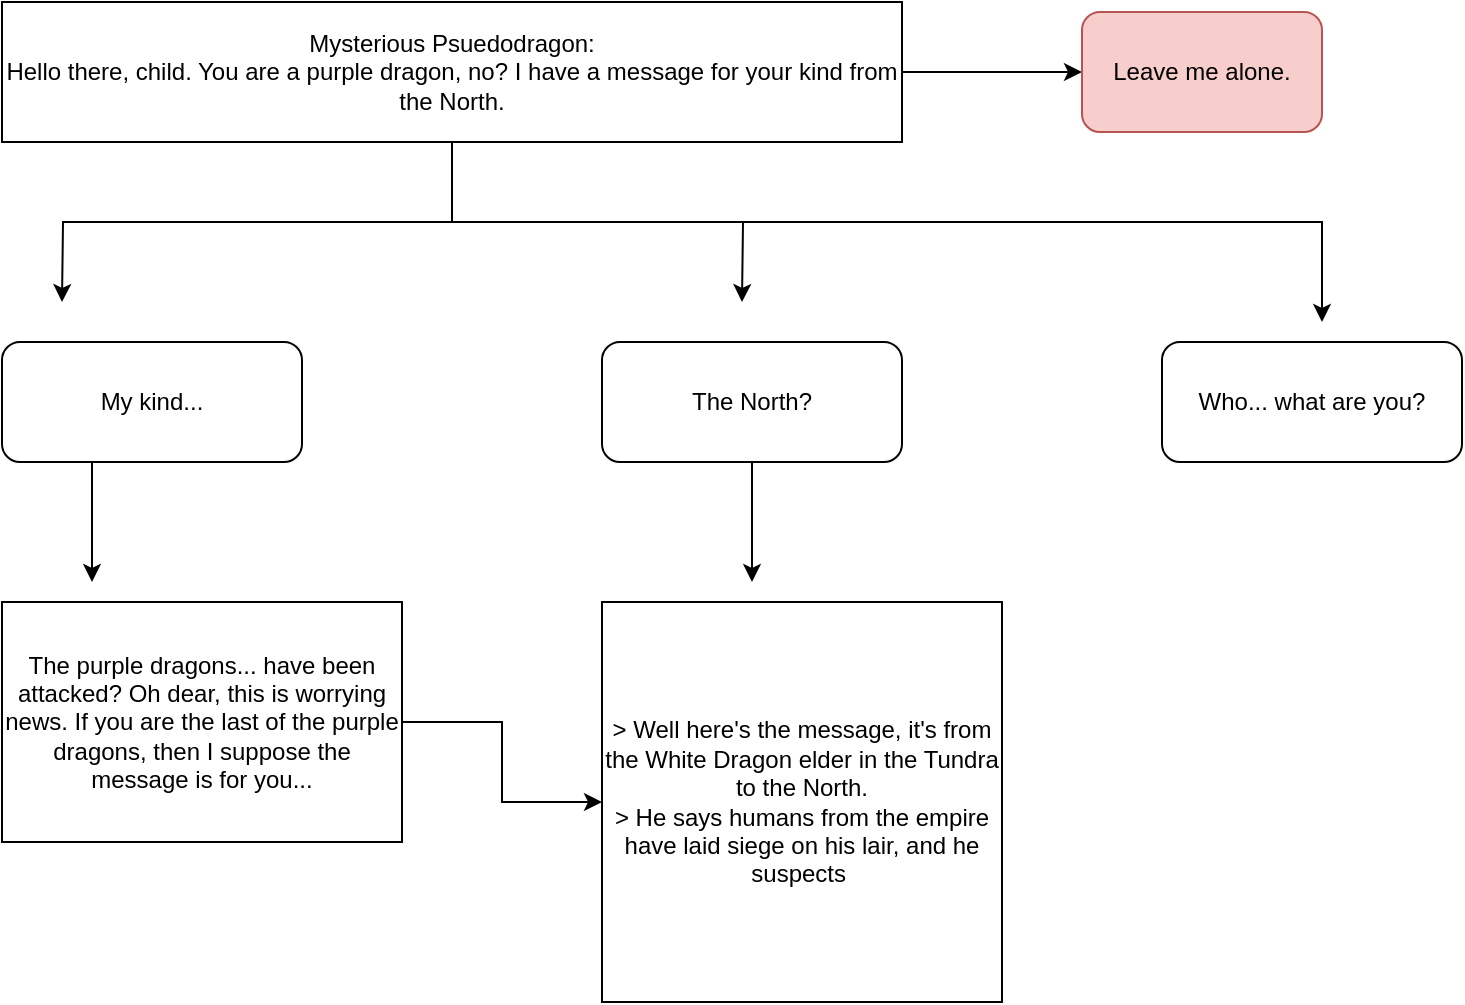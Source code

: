 <mxfile version="22.1.16" type="github">
  <diagram name="Page-1" id="FTOx4hH3BZ9oGvNg_YYN">
    <mxGraphModel dx="1818" dy="981" grid="1" gridSize="10" guides="1" tooltips="1" connect="1" arrows="1" fold="1" page="1" pageScale="1" pageWidth="850" pageHeight="1100" math="0" shadow="0">
      <root>
        <mxCell id="0" />
        <mxCell id="1" parent="0" />
        <mxCell id="KGiouqKBvsn4AWFSG_ii-1" style="edgeStyle=orthogonalEdgeStyle;rounded=0;orthogonalLoop=1;jettySize=auto;html=1;" edge="1" parent="1" source="KGiouqKBvsn4AWFSG_ii-4">
          <mxGeometry relative="1" as="geometry">
            <mxPoint x="80" y="180" as="targetPoint" />
          </mxGeometry>
        </mxCell>
        <mxCell id="KGiouqKBvsn4AWFSG_ii-3" style="edgeStyle=orthogonalEdgeStyle;rounded=0;orthogonalLoop=1;jettySize=auto;html=1;" edge="1" parent="1" source="KGiouqKBvsn4AWFSG_ii-4">
          <mxGeometry relative="1" as="geometry">
            <mxPoint x="710" y="190" as="targetPoint" />
            <Array as="points">
              <mxPoint x="275" y="140" />
              <mxPoint x="710" y="140" />
            </Array>
          </mxGeometry>
        </mxCell>
        <mxCell id="KGiouqKBvsn4AWFSG_ii-16" style="edgeStyle=orthogonalEdgeStyle;rounded=0;orthogonalLoop=1;jettySize=auto;html=1;" edge="1" parent="1" source="KGiouqKBvsn4AWFSG_ii-4" target="KGiouqKBvsn4AWFSG_ii-17">
          <mxGeometry relative="1" as="geometry">
            <mxPoint x="650" y="65" as="targetPoint" />
          </mxGeometry>
        </mxCell>
        <mxCell id="KGiouqKBvsn4AWFSG_ii-18" style="edgeStyle=orthogonalEdgeStyle;rounded=0;orthogonalLoop=1;jettySize=auto;html=1;" edge="1" parent="1" source="KGiouqKBvsn4AWFSG_ii-4">
          <mxGeometry relative="1" as="geometry">
            <mxPoint x="420" y="180" as="targetPoint" />
          </mxGeometry>
        </mxCell>
        <mxCell id="KGiouqKBvsn4AWFSG_ii-4" value="&lt;div&gt;&lt;span style=&quot;background-color: initial;&quot;&gt;Mysterious Psuedodragon:&lt;/span&gt;&lt;/div&gt;&lt;div&gt;&lt;span style=&quot;background-color: initial;&quot;&gt;Hello there, child. You are a purple dragon, no? I have a message for your kind from the North.&lt;/span&gt;&lt;br&gt;&lt;/div&gt;" style="rounded=0;whiteSpace=wrap;html=1;" vertex="1" parent="1">
          <mxGeometry x="50" y="30" width="450" height="70" as="geometry" />
        </mxCell>
        <mxCell id="KGiouqKBvsn4AWFSG_ii-20" style="edgeStyle=orthogonalEdgeStyle;rounded=0;orthogonalLoop=1;jettySize=auto;html=1;" edge="1" parent="1" source="KGiouqKBvsn4AWFSG_ii-6">
          <mxGeometry relative="1" as="geometry">
            <mxPoint x="95" y="320" as="targetPoint" />
            <Array as="points">
              <mxPoint x="110" y="260" />
              <mxPoint x="110" y="260" />
            </Array>
          </mxGeometry>
        </mxCell>
        <mxCell id="KGiouqKBvsn4AWFSG_ii-6" value="My kind..." style="rounded=1;whiteSpace=wrap;html=1;" vertex="1" parent="1">
          <mxGeometry x="50" y="200" width="150" height="60" as="geometry" />
        </mxCell>
        <mxCell id="KGiouqKBvsn4AWFSG_ii-22" style="edgeStyle=orthogonalEdgeStyle;rounded=0;orthogonalLoop=1;jettySize=auto;html=1;" edge="1" parent="1" source="KGiouqKBvsn4AWFSG_ii-8">
          <mxGeometry relative="1" as="geometry">
            <mxPoint x="425" y="320" as="targetPoint" />
          </mxGeometry>
        </mxCell>
        <mxCell id="KGiouqKBvsn4AWFSG_ii-8" value="The North?" style="rounded=1;whiteSpace=wrap;html=1;" vertex="1" parent="1">
          <mxGeometry x="350" y="200" width="150" height="60" as="geometry" />
        </mxCell>
        <mxCell id="KGiouqKBvsn4AWFSG_ii-10" value="Who... what are you?" style="rounded=1;whiteSpace=wrap;html=1;" vertex="1" parent="1">
          <mxGeometry x="630" y="200" width="150" height="60" as="geometry" />
        </mxCell>
        <mxCell id="KGiouqKBvsn4AWFSG_ii-17" value="Leave me alone." style="rounded=1;whiteSpace=wrap;html=1;fillColor=#f8cecc;strokeColor=#b85450;" vertex="1" parent="1">
          <mxGeometry x="590" y="35" width="120" height="60" as="geometry" />
        </mxCell>
        <mxCell id="KGiouqKBvsn4AWFSG_ii-24" style="edgeStyle=orthogonalEdgeStyle;rounded=0;orthogonalLoop=1;jettySize=auto;html=1;" edge="1" parent="1" source="KGiouqKBvsn4AWFSG_ii-21" target="KGiouqKBvsn4AWFSG_ii-25">
          <mxGeometry relative="1" as="geometry">
            <mxPoint x="300" y="390" as="targetPoint" />
          </mxGeometry>
        </mxCell>
        <mxCell id="KGiouqKBvsn4AWFSG_ii-21" value="The purple dragons... have been attacked? Oh dear, this is worrying news. If you are the last of the purple dragons, then I suppose the message is for you..." style="rounded=0;whiteSpace=wrap;html=1;" vertex="1" parent="1">
          <mxGeometry x="50" y="330" width="200" height="120" as="geometry" />
        </mxCell>
        <mxCell id="KGiouqKBvsn4AWFSG_ii-25" value="&amp;gt; Well here&#39;s the message, it&#39;s from the White Dragon elder in the Tundra to the North. &lt;br&gt;&amp;gt; He says humans from the empire have laid siege on his lair, and he suspects&amp;nbsp;" style="whiteSpace=wrap;html=1;aspect=fixed;" vertex="1" parent="1">
          <mxGeometry x="350" y="330" width="200" height="200" as="geometry" />
        </mxCell>
      </root>
    </mxGraphModel>
  </diagram>
</mxfile>
